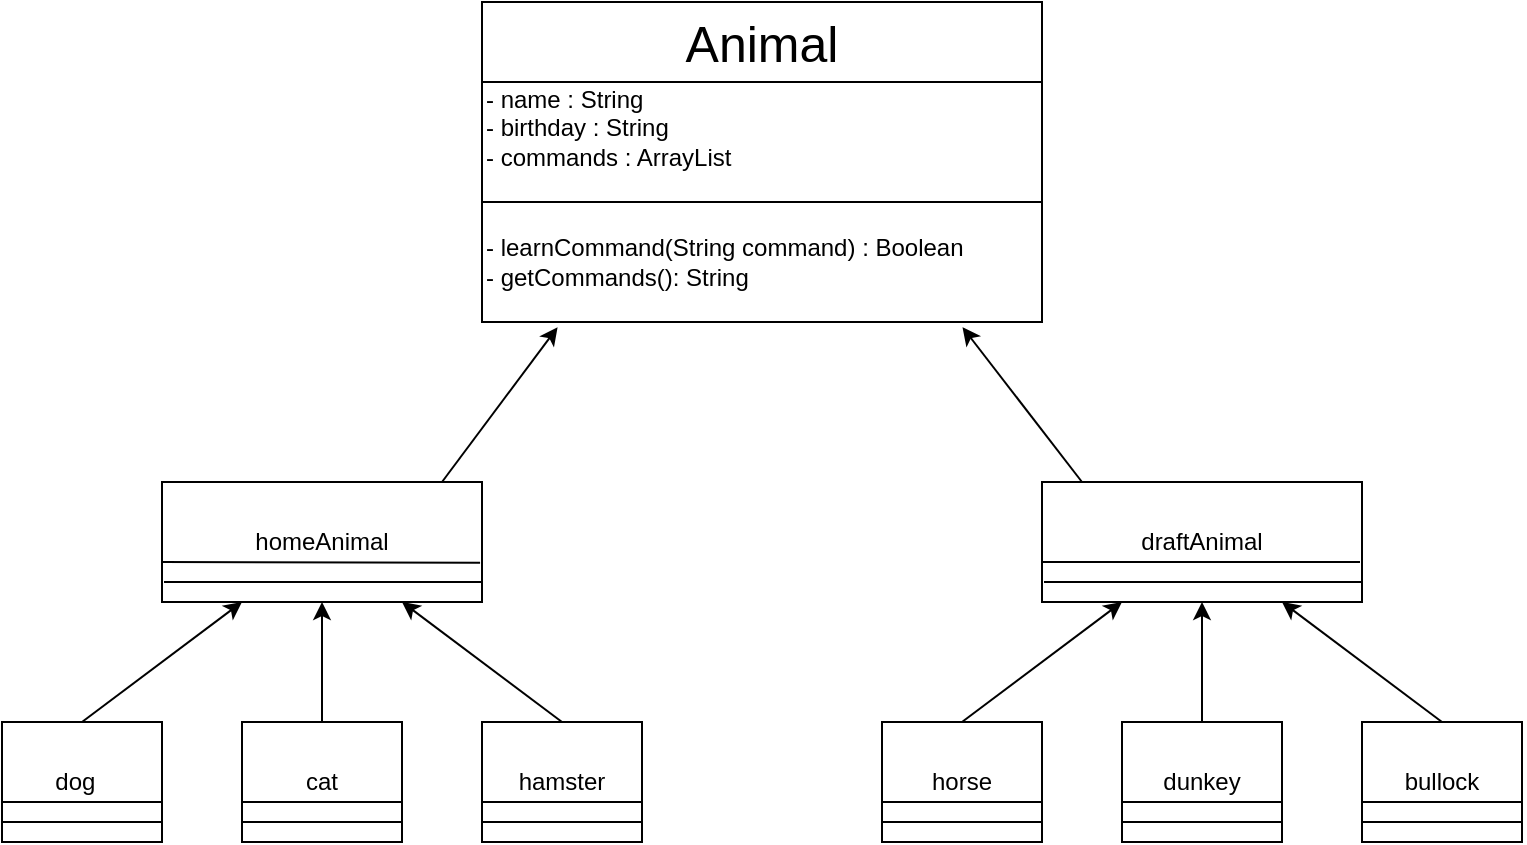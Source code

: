<mxfile version="22.0.4" type="device">
  <diagram name="Страница — 1" id="XyuYqZWQsKbE2vYsQAVs">
    <mxGraphModel dx="756" dy="490" grid="1" gridSize="10" guides="1" tooltips="1" connect="1" arrows="1" fold="1" page="1" pageScale="1" pageWidth="827" pageHeight="1169" math="0" shadow="0">
      <root>
        <mxCell id="0" />
        <mxCell id="1" parent="0" />
        <mxCell id="s870KVNZrLV_bbWSC8Bs-1" value="Animal" style="rounded=0;whiteSpace=wrap;html=1;fontSize=25;" vertex="1" parent="1">
          <mxGeometry x="240" y="40" width="280" height="40" as="geometry" />
        </mxCell>
        <mxCell id="s870KVNZrLV_bbWSC8Bs-2" value="&lt;div&gt;- name : String&lt;br&gt;&lt;/div&gt;&lt;div&gt;- birthday : String &lt;br&gt;&lt;/div&gt;&lt;div&gt;- commands : ArrayList&lt;/div&gt;&lt;div&gt;&lt;br&gt;&lt;/div&gt;" style="rounded=0;whiteSpace=wrap;html=1;align=left;" vertex="1" parent="1">
          <mxGeometry x="240" y="80" width="280" height="60" as="geometry" />
        </mxCell>
        <mxCell id="s870KVNZrLV_bbWSC8Bs-3" style="edgeStyle=orthogonalEdgeStyle;rounded=0;orthogonalLoop=1;jettySize=auto;html=1;exitX=0.5;exitY=1;exitDx=0;exitDy=0;" edge="1" parent="1" source="s870KVNZrLV_bbWSC8Bs-2" target="s870KVNZrLV_bbWSC8Bs-2">
          <mxGeometry relative="1" as="geometry" />
        </mxCell>
        <mxCell id="s870KVNZrLV_bbWSC8Bs-4" value="&lt;div&gt;- learnCommand(String command) : Boolean&lt;/div&gt;&lt;div&gt;- getCommands(): String&lt;br&gt;&lt;/div&gt;" style="rounded=0;whiteSpace=wrap;html=1;align=left;" vertex="1" parent="1">
          <mxGeometry x="240" y="140" width="280" height="60" as="geometry" />
        </mxCell>
        <mxCell id="s870KVNZrLV_bbWSC8Bs-5" value="homeAnimal" style="rounded=0;whiteSpace=wrap;html=1;align=center;" vertex="1" parent="1">
          <mxGeometry x="80" y="280" width="160" height="60" as="geometry" />
        </mxCell>
        <mxCell id="s870KVNZrLV_bbWSC8Bs-6" value="&lt;div&gt;draftAnimal&lt;/div&gt;" style="rounded=0;whiteSpace=wrap;html=1;align=center;" vertex="1" parent="1">
          <mxGeometry x="520" y="280" width="160" height="60" as="geometry" />
        </mxCell>
        <mxCell id="s870KVNZrLV_bbWSC8Bs-7" value="" style="endArrow=classic;html=1;rounded=0;entryX=0.135;entryY=1.043;entryDx=0;entryDy=0;entryPerimeter=0;" edge="1" parent="1" target="s870KVNZrLV_bbWSC8Bs-4">
          <mxGeometry width="50" height="50" relative="1" as="geometry">
            <mxPoint x="220" y="280" as="sourcePoint" />
            <mxPoint x="270" y="230" as="targetPoint" />
          </mxGeometry>
        </mxCell>
        <mxCell id="s870KVNZrLV_bbWSC8Bs-8" value="" style="endArrow=classic;html=1;rounded=0;entryX=0.858;entryY=1.043;entryDx=0;entryDy=0;entryPerimeter=0;" edge="1" parent="1" target="s870KVNZrLV_bbWSC8Bs-4">
          <mxGeometry width="50" height="50" relative="1" as="geometry">
            <mxPoint x="540" y="280" as="sourcePoint" />
            <mxPoint x="420" y="210" as="targetPoint" />
          </mxGeometry>
        </mxCell>
        <mxCell id="s870KVNZrLV_bbWSC8Bs-9" value="dog&lt;span style=&quot;white-space: pre;&quot;&gt;&#x9;&lt;/span&gt;" style="rounded=0;whiteSpace=wrap;html=1;align=center;" vertex="1" parent="1">
          <mxGeometry y="400" width="80" height="60" as="geometry" />
        </mxCell>
        <mxCell id="s870KVNZrLV_bbWSC8Bs-10" value="cat" style="rounded=0;whiteSpace=wrap;html=1;align=center;" vertex="1" parent="1">
          <mxGeometry x="120" y="400" width="80" height="60" as="geometry" />
        </mxCell>
        <mxCell id="s870KVNZrLV_bbWSC8Bs-11" value="hamster" style="rounded=0;whiteSpace=wrap;html=1;align=center;" vertex="1" parent="1">
          <mxGeometry x="240" y="400" width="80" height="60" as="geometry" />
        </mxCell>
        <mxCell id="s870KVNZrLV_bbWSC8Bs-12" value="" style="endArrow=classic;html=1;rounded=0;entryX=0.25;entryY=1;entryDx=0;entryDy=0;" edge="1" parent="1" target="s870KVNZrLV_bbWSC8Bs-5">
          <mxGeometry width="50" height="50" relative="1" as="geometry">
            <mxPoint x="40" y="400" as="sourcePoint" />
            <mxPoint x="90" y="350" as="targetPoint" />
          </mxGeometry>
        </mxCell>
        <mxCell id="s870KVNZrLV_bbWSC8Bs-13" value="" style="endArrow=classic;html=1;rounded=0;exitX=0.5;exitY=0;exitDx=0;exitDy=0;entryX=0.5;entryY=1;entryDx=0;entryDy=0;" edge="1" parent="1" source="s870KVNZrLV_bbWSC8Bs-10" target="s870KVNZrLV_bbWSC8Bs-5">
          <mxGeometry width="50" height="50" relative="1" as="geometry">
            <mxPoint x="180" y="430" as="sourcePoint" />
            <mxPoint x="230" y="380" as="targetPoint" />
          </mxGeometry>
        </mxCell>
        <mxCell id="s870KVNZrLV_bbWSC8Bs-14" value="" style="endArrow=classic;html=1;rounded=0;exitX=0.5;exitY=0;exitDx=0;exitDy=0;entryX=0.75;entryY=1;entryDx=0;entryDy=0;" edge="1" parent="1" source="s870KVNZrLV_bbWSC8Bs-11" target="s870KVNZrLV_bbWSC8Bs-5">
          <mxGeometry width="50" height="50" relative="1" as="geometry">
            <mxPoint x="180" y="430" as="sourcePoint" />
            <mxPoint x="230" y="380" as="targetPoint" />
          </mxGeometry>
        </mxCell>
        <mxCell id="s870KVNZrLV_bbWSC8Bs-15" value="horse" style="rounded=0;whiteSpace=wrap;html=1;align=center;" vertex="1" parent="1">
          <mxGeometry x="440" y="400" width="80" height="60" as="geometry" />
        </mxCell>
        <mxCell id="s870KVNZrLV_bbWSC8Bs-16" value="dunkey" style="rounded=0;whiteSpace=wrap;html=1;align=center;" vertex="1" parent="1">
          <mxGeometry x="560" y="400" width="80" height="60" as="geometry" />
        </mxCell>
        <mxCell id="s870KVNZrLV_bbWSC8Bs-17" value="bullock" style="rounded=0;whiteSpace=wrap;html=1;align=center;" vertex="1" parent="1">
          <mxGeometry x="680" y="400" width="80" height="60" as="geometry" />
        </mxCell>
        <mxCell id="s870KVNZrLV_bbWSC8Bs-18" value="" style="endArrow=classic;html=1;rounded=0;entryX=0.25;entryY=1;entryDx=0;entryDy=0;" edge="1" parent="1" target="s870KVNZrLV_bbWSC8Bs-6">
          <mxGeometry width="50" height="50" relative="1" as="geometry">
            <mxPoint x="480" y="400" as="sourcePoint" />
            <mxPoint x="530" y="350" as="targetPoint" />
          </mxGeometry>
        </mxCell>
        <mxCell id="s870KVNZrLV_bbWSC8Bs-19" value="" style="endArrow=classic;html=1;rounded=0;exitX=0.5;exitY=0;exitDx=0;exitDy=0;entryX=0.5;entryY=1;entryDx=0;entryDy=0;" edge="1" parent="1" source="s870KVNZrLV_bbWSC8Bs-16" target="s870KVNZrLV_bbWSC8Bs-6">
          <mxGeometry width="50" height="50" relative="1" as="geometry">
            <mxPoint x="660" y="430" as="sourcePoint" />
            <mxPoint x="710" y="380" as="targetPoint" />
          </mxGeometry>
        </mxCell>
        <mxCell id="s870KVNZrLV_bbWSC8Bs-20" value="" style="endArrow=classic;html=1;rounded=0;exitX=0.5;exitY=0;exitDx=0;exitDy=0;entryX=0.75;entryY=1;entryDx=0;entryDy=0;" edge="1" parent="1" source="s870KVNZrLV_bbWSC8Bs-17" target="s870KVNZrLV_bbWSC8Bs-6">
          <mxGeometry width="50" height="50" relative="1" as="geometry">
            <mxPoint x="660" y="430" as="sourcePoint" />
            <mxPoint x="710" y="380" as="targetPoint" />
          </mxGeometry>
        </mxCell>
        <mxCell id="s870KVNZrLV_bbWSC8Bs-21" value="" style="endArrow=none;html=1;rounded=0;entryX=0.994;entryY=0.672;entryDx=0;entryDy=0;entryPerimeter=0;" edge="1" parent="1" target="s870KVNZrLV_bbWSC8Bs-5">
          <mxGeometry width="50" height="50" relative="1" as="geometry">
            <mxPoint x="80" y="320" as="sourcePoint" />
            <mxPoint x="200" y="320" as="targetPoint" />
          </mxGeometry>
        </mxCell>
        <mxCell id="s870KVNZrLV_bbWSC8Bs-22" value="" style="endArrow=none;html=1;rounded=0;entryX=0.994;entryY=0.672;entryDx=0;entryDy=0;entryPerimeter=0;" edge="1" parent="1">
          <mxGeometry width="50" height="50" relative="1" as="geometry">
            <mxPoint x="81" y="330" as="sourcePoint" />
            <mxPoint x="240" y="330" as="targetPoint" />
          </mxGeometry>
        </mxCell>
        <mxCell id="s870KVNZrLV_bbWSC8Bs-23" value="" style="endArrow=none;html=1;rounded=0;entryX=0.994;entryY=0.672;entryDx=0;entryDy=0;entryPerimeter=0;" edge="1" parent="1">
          <mxGeometry width="50" height="50" relative="1" as="geometry">
            <mxPoint x="520" y="320" as="sourcePoint" />
            <mxPoint x="679" y="320" as="targetPoint" />
          </mxGeometry>
        </mxCell>
        <mxCell id="s870KVNZrLV_bbWSC8Bs-24" value="" style="endArrow=none;html=1;rounded=0;entryX=0.994;entryY=0.672;entryDx=0;entryDy=0;entryPerimeter=0;" edge="1" parent="1">
          <mxGeometry width="50" height="50" relative="1" as="geometry">
            <mxPoint x="521" y="330" as="sourcePoint" />
            <mxPoint x="680" y="330" as="targetPoint" />
          </mxGeometry>
        </mxCell>
        <mxCell id="s870KVNZrLV_bbWSC8Bs-25" value="" style="endArrow=none;html=1;rounded=0;" edge="1" parent="1">
          <mxGeometry width="50" height="50" relative="1" as="geometry">
            <mxPoint x="440" y="440" as="sourcePoint" />
            <mxPoint x="520" y="440" as="targetPoint" />
          </mxGeometry>
        </mxCell>
        <mxCell id="s870KVNZrLV_bbWSC8Bs-26" value="" style="endArrow=none;html=1;rounded=0;" edge="1" parent="1">
          <mxGeometry width="50" height="50" relative="1" as="geometry">
            <mxPoint x="440" y="450" as="sourcePoint" />
            <mxPoint x="520" y="450" as="targetPoint" />
          </mxGeometry>
        </mxCell>
        <mxCell id="s870KVNZrLV_bbWSC8Bs-27" value="" style="endArrow=none;html=1;rounded=0;" edge="1" parent="1">
          <mxGeometry width="50" height="50" relative="1" as="geometry">
            <mxPoint x="560" y="440" as="sourcePoint" />
            <mxPoint x="640" y="440" as="targetPoint" />
          </mxGeometry>
        </mxCell>
        <mxCell id="s870KVNZrLV_bbWSC8Bs-28" value="" style="endArrow=none;html=1;rounded=0;" edge="1" parent="1">
          <mxGeometry width="50" height="50" relative="1" as="geometry">
            <mxPoint x="560" y="450" as="sourcePoint" />
            <mxPoint x="640" y="450" as="targetPoint" />
          </mxGeometry>
        </mxCell>
        <mxCell id="s870KVNZrLV_bbWSC8Bs-29" value="" style="endArrow=none;html=1;rounded=0;" edge="1" parent="1">
          <mxGeometry width="50" height="50" relative="1" as="geometry">
            <mxPoint x="680" y="440" as="sourcePoint" />
            <mxPoint x="760" y="440" as="targetPoint" />
          </mxGeometry>
        </mxCell>
        <mxCell id="s870KVNZrLV_bbWSC8Bs-30" value="" style="endArrow=none;html=1;rounded=0;" edge="1" parent="1">
          <mxGeometry width="50" height="50" relative="1" as="geometry">
            <mxPoint x="680" y="450" as="sourcePoint" />
            <mxPoint x="760" y="450" as="targetPoint" />
          </mxGeometry>
        </mxCell>
        <mxCell id="s870KVNZrLV_bbWSC8Bs-31" value="" style="endArrow=none;html=1;rounded=0;" edge="1" parent="1">
          <mxGeometry width="50" height="50" relative="1" as="geometry">
            <mxPoint x="240" y="440" as="sourcePoint" />
            <mxPoint x="320" y="440" as="targetPoint" />
          </mxGeometry>
        </mxCell>
        <mxCell id="s870KVNZrLV_bbWSC8Bs-32" value="" style="endArrow=none;html=1;rounded=0;" edge="1" parent="1">
          <mxGeometry width="50" height="50" relative="1" as="geometry">
            <mxPoint x="240" y="450" as="sourcePoint" />
            <mxPoint x="320" y="450" as="targetPoint" />
          </mxGeometry>
        </mxCell>
        <mxCell id="s870KVNZrLV_bbWSC8Bs-34" value="" style="endArrow=none;html=1;rounded=0;" edge="1" parent="1">
          <mxGeometry width="50" height="50" relative="1" as="geometry">
            <mxPoint x="120" y="440" as="sourcePoint" />
            <mxPoint x="200" y="440" as="targetPoint" />
          </mxGeometry>
        </mxCell>
        <mxCell id="s870KVNZrLV_bbWSC8Bs-35" value="" style="endArrow=none;html=1;rounded=0;" edge="1" parent="1">
          <mxGeometry width="50" height="50" relative="1" as="geometry">
            <mxPoint x="120" y="450" as="sourcePoint" />
            <mxPoint x="200" y="450" as="targetPoint" />
          </mxGeometry>
        </mxCell>
        <mxCell id="s870KVNZrLV_bbWSC8Bs-36" value="" style="endArrow=none;html=1;rounded=0;" edge="1" parent="1">
          <mxGeometry width="50" height="50" relative="1" as="geometry">
            <mxPoint y="440" as="sourcePoint" />
            <mxPoint x="80" y="440" as="targetPoint" />
          </mxGeometry>
        </mxCell>
        <mxCell id="s870KVNZrLV_bbWSC8Bs-37" value="" style="endArrow=none;html=1;rounded=0;" edge="1" parent="1">
          <mxGeometry width="50" height="50" relative="1" as="geometry">
            <mxPoint y="450" as="sourcePoint" />
            <mxPoint x="80" y="450" as="targetPoint" />
          </mxGeometry>
        </mxCell>
      </root>
    </mxGraphModel>
  </diagram>
</mxfile>
